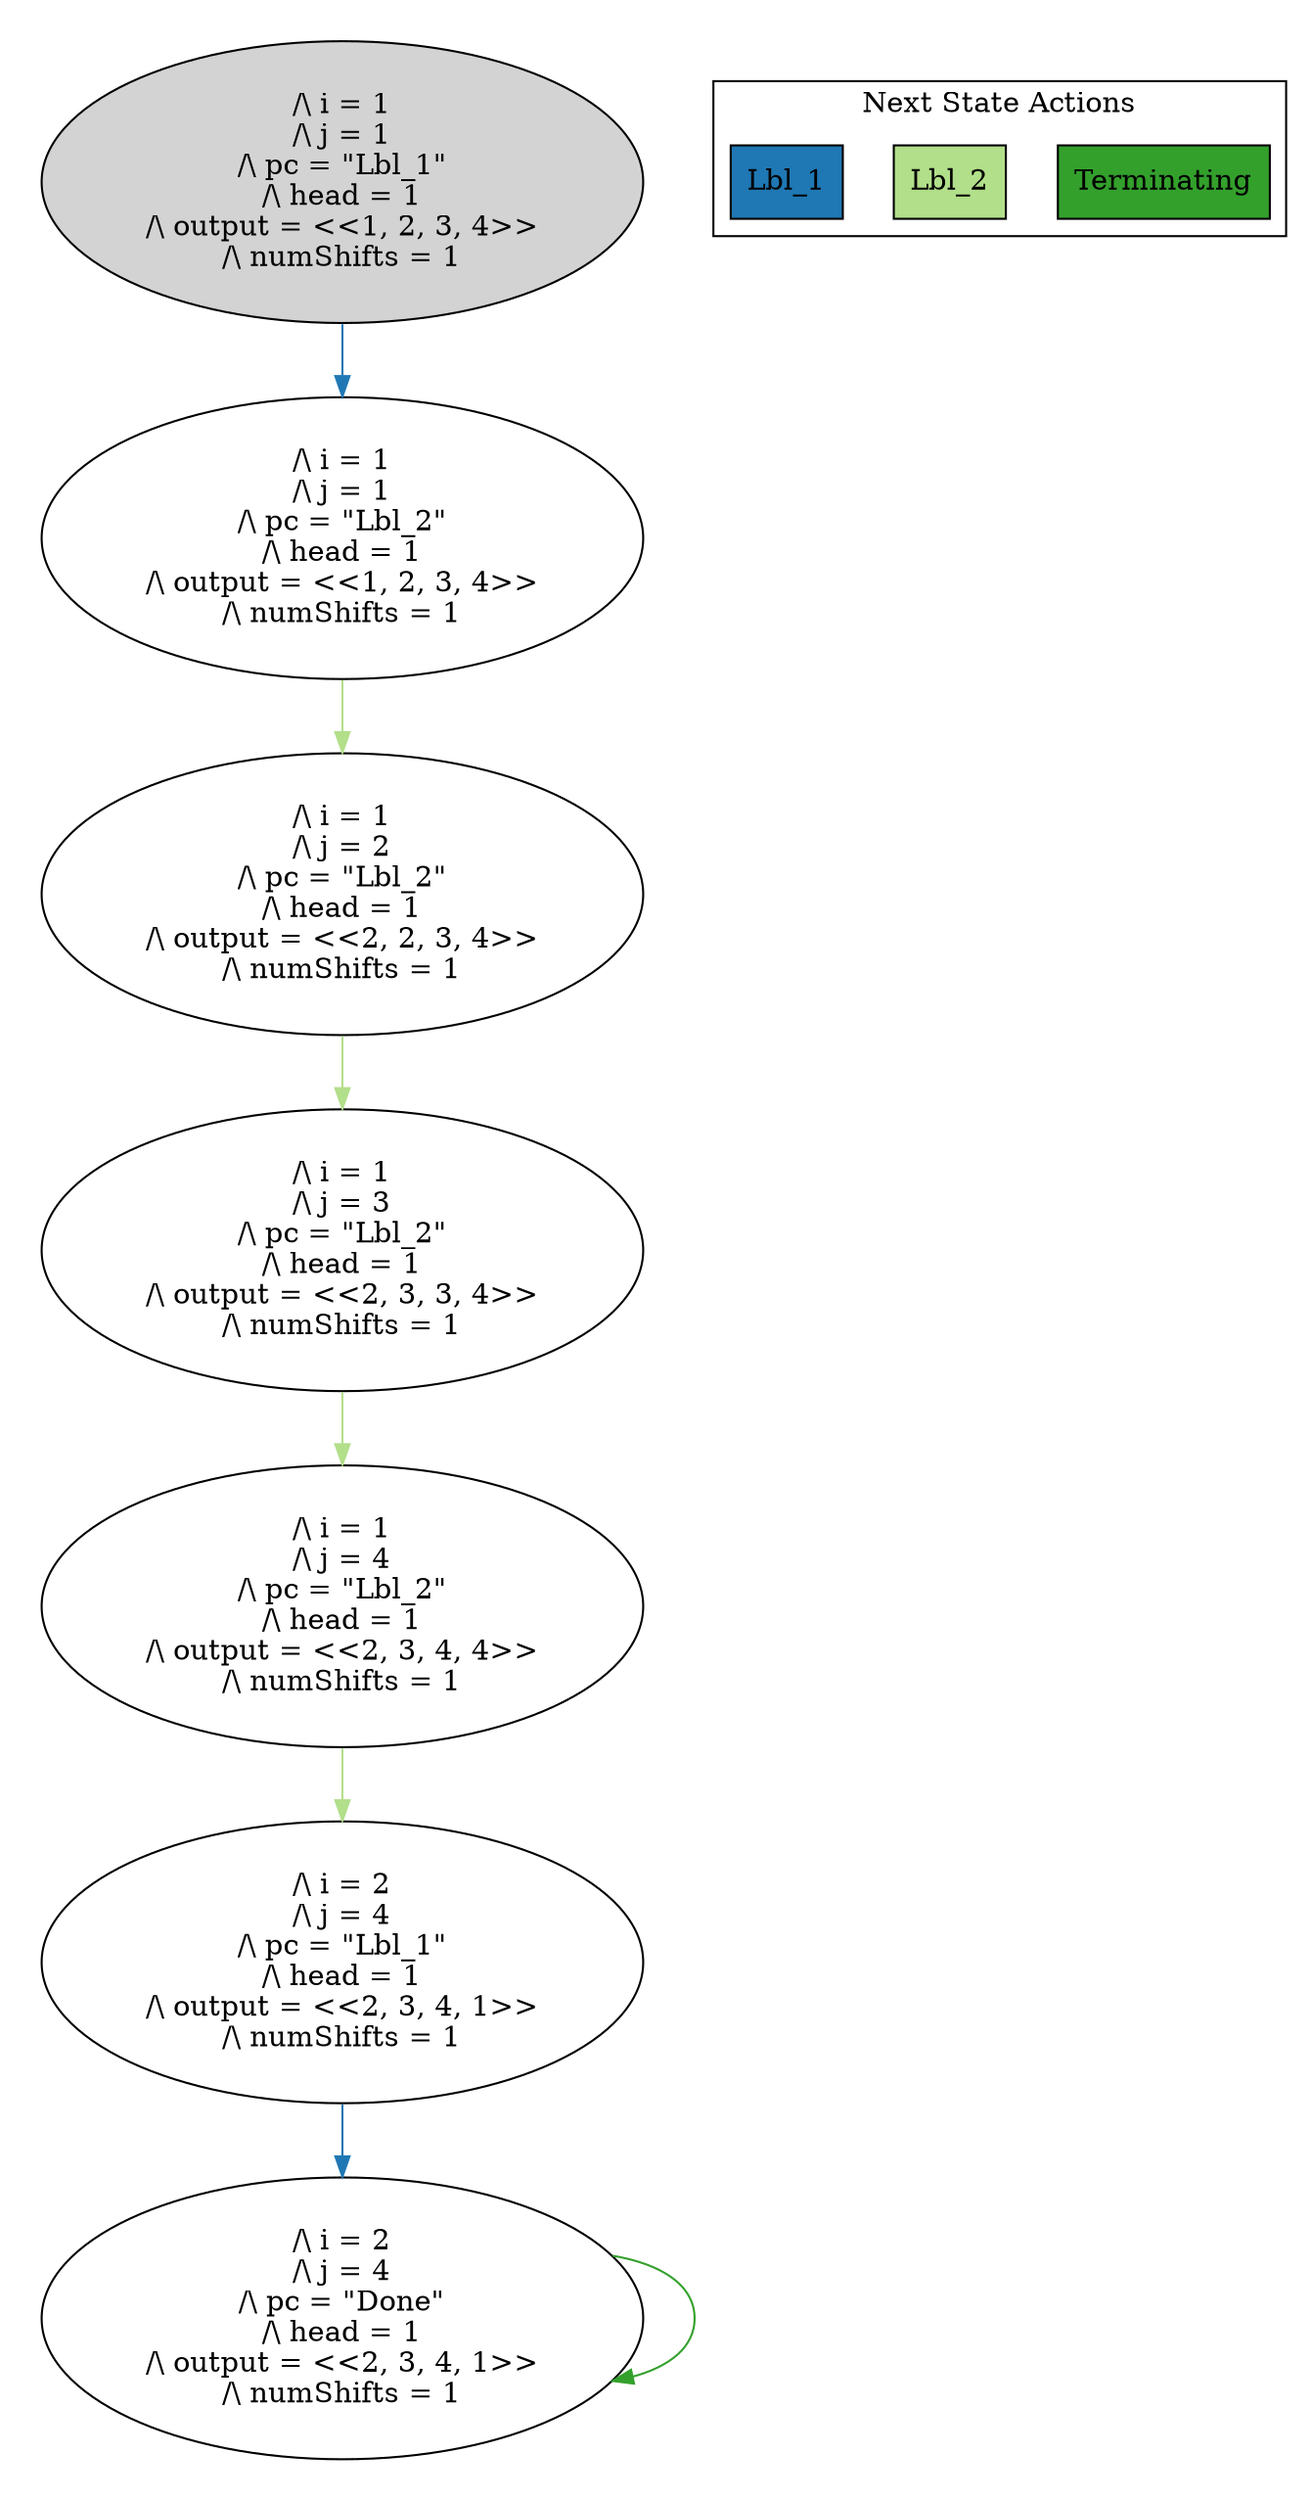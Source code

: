 strict digraph DiskGraph {
edge [colorscheme="paired12"]
nodesep=0.35;
subgraph cluster_graph {
color="white";
8329962448459660411 [label="/\\ i = 1\n/\\ j = 1\n/\\ pc = \"Lbl_1\"\n/\\ head = 1\n/\\ output = <<1, 2, 3, 4>>\n/\\ numShifts = 1",style = filled]
8329962448459660411 -> 4063343358734696039 [label="",color="2",fontcolor="2"];
4063343358734696039 [label="/\\ i = 1\n/\\ j = 1\n/\\ pc = \"Lbl_2\"\n/\\ head = 1\n/\\ output = <<1, 2, 3, 4>>\n/\\ numShifts = 1"];
4063343358734696039 -> -3007517201206591480 [label="",color="3",fontcolor="3"];
-3007517201206591480 [label="/\\ i = 1\n/\\ j = 2\n/\\ pc = \"Lbl_2\"\n/\\ head = 1\n/\\ output = <<2, 2, 3, 4>>\n/\\ numShifts = 1"];
-3007517201206591480 -> -8980977649482963794 [label="",color="3",fontcolor="3"];
-8980977649482963794 [label="/\\ i = 1\n/\\ j = 3\n/\\ pc = \"Lbl_2\"\n/\\ head = 1\n/\\ output = <<2, 3, 3, 4>>\n/\\ numShifts = 1"];
-8980977649482963794 -> -6352167385223432751 [label="",color="3",fontcolor="3"];
-6352167385223432751 [label="/\\ i = 1\n/\\ j = 4\n/\\ pc = \"Lbl_2\"\n/\\ head = 1\n/\\ output = <<2, 3, 4, 4>>\n/\\ numShifts = 1"];
-6352167385223432751 -> 9180041149720480717 [label="",color="3",fontcolor="3"];
9180041149720480717 [label="/\\ i = 2\n/\\ j = 4\n/\\ pc = \"Lbl_1\"\n/\\ head = 1\n/\\ output = <<2, 3, 4, 1>>\n/\\ numShifts = 1"];
9180041149720480717 -> 1082225214366627494 [label="",color="2",fontcolor="2"];
1082225214366627494 [label="/\\ i = 2\n/\\ j = 4\n/\\ pc = \"Done\"\n/\\ head = 1\n/\\ output = <<2, 3, 4, 1>>\n/\\ numShifts = 1"];
1082225214366627494 -> 1082225214366627494 [label="",color="4",fontcolor="4"];
{rank = same; 8329962448459660411;}
{rank = same; 4063343358734696039;}
{rank = same; -3007517201206591480;}
{rank = same; -8980977649482963794;}
{rank = same; -6352167385223432751;}
{rank = same; 9180041149720480717;}
{rank = same; 1082225214366627494;}
}
subgraph cluster_legend {graph[style=bold];label = "Next State Actions" style="solid"
node [ labeljust="l",colorscheme="paired12",style=filled,shape=record ]
Terminating [label="Terminating",fillcolor=4]
Lbl_2 [label="Lbl_2",fillcolor=3]
Lbl_1 [label="Lbl_1",fillcolor=2]
}}